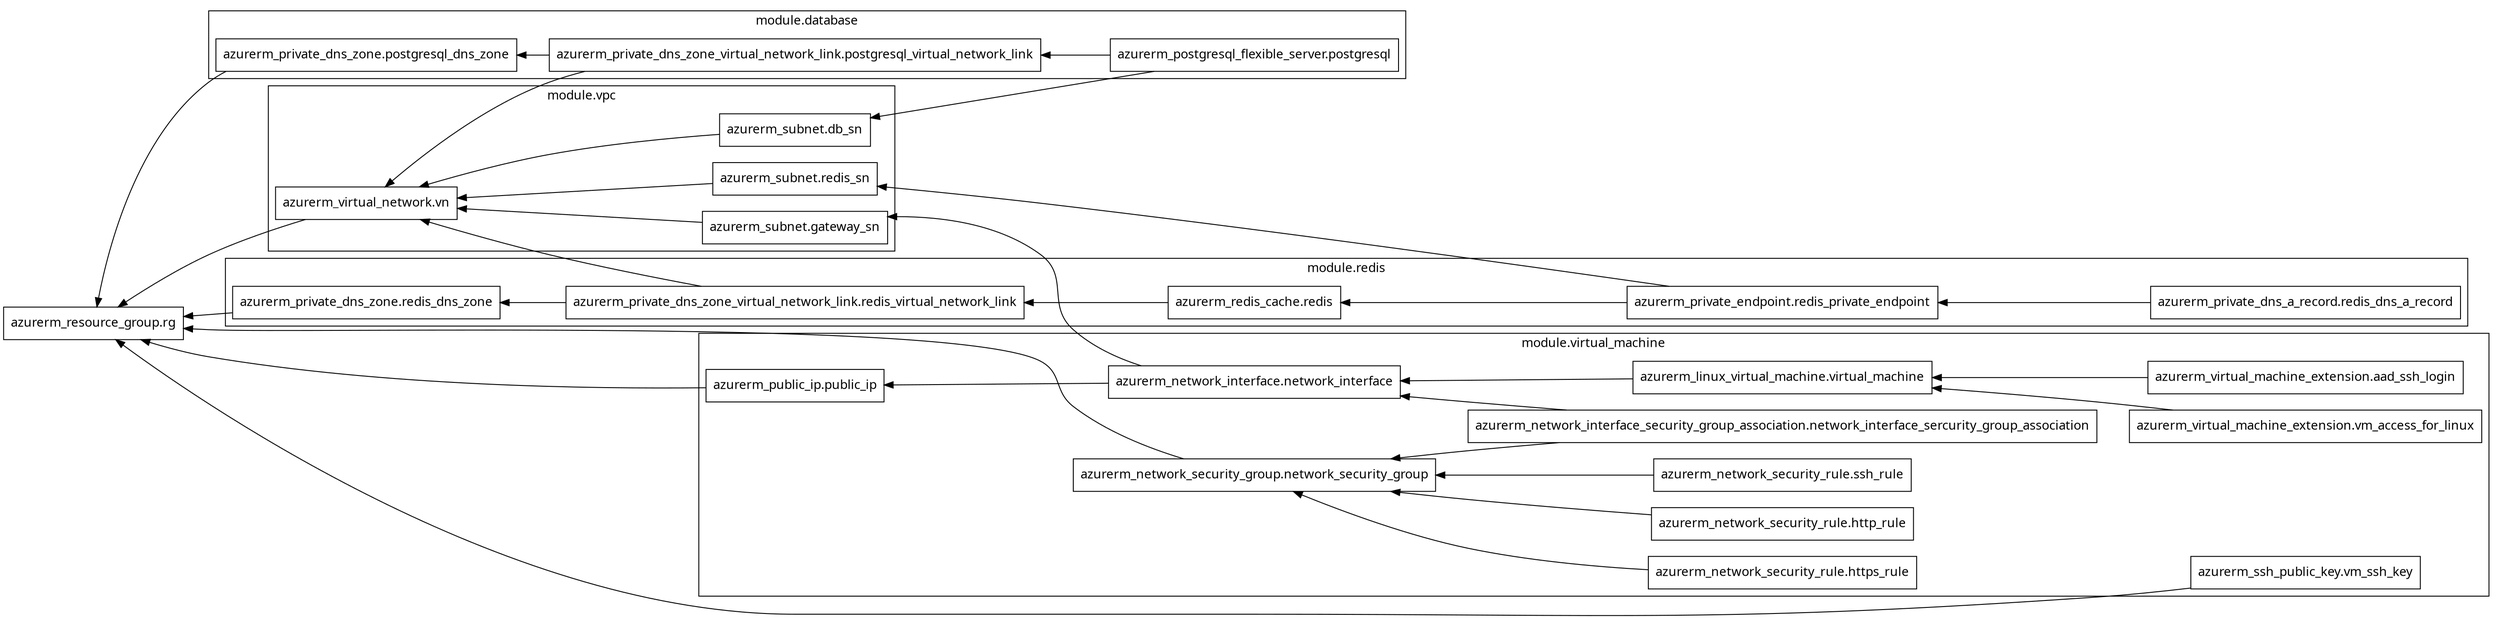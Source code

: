 digraph G {
  rankdir = "RL";
  node [shape = rect, fontname = "sans-serif"];
  "azurerm_resource_group.rg" [label="azurerm_resource_group.rg"];
  subgraph "cluster_module.database" {
    label = "module.database"
    fontname = "sans-serif"
    "module.database.azurerm_postgresql_flexible_server.postgresql" [label="azurerm_postgresql_flexible_server.postgresql"];
    "module.database.azurerm_private_dns_zone.postgresql_dns_zone" [label="azurerm_private_dns_zone.postgresql_dns_zone"];
    "module.database.azurerm_private_dns_zone_virtual_network_link.postgresql_virtual_network_link" [label="azurerm_private_dns_zone_virtual_network_link.postgresql_virtual_network_link"];
  }
  subgraph "cluster_module.redis" {
    label = "module.redis"
    fontname = "sans-serif"
    "module.redis.azurerm_private_dns_a_record.redis_dns_a_record" [label="azurerm_private_dns_a_record.redis_dns_a_record"];
    "module.redis.azurerm_private_dns_zone.redis_dns_zone" [label="azurerm_private_dns_zone.redis_dns_zone"];
    "module.redis.azurerm_private_dns_zone_virtual_network_link.redis_virtual_network_link" [label="azurerm_private_dns_zone_virtual_network_link.redis_virtual_network_link"];
    "module.redis.azurerm_private_endpoint.redis_private_endpoint" [label="azurerm_private_endpoint.redis_private_endpoint"];
    "module.redis.azurerm_redis_cache.redis" [label="azurerm_redis_cache.redis"];
  }
  subgraph "cluster_module.virtual_machine" {
    label = "module.virtual_machine"
    fontname = "sans-serif"
    "module.virtual_machine.azurerm_linux_virtual_machine.virtual_machine" [label="azurerm_linux_virtual_machine.virtual_machine"];
    "module.virtual_machine.azurerm_network_interface.network_interface" [label="azurerm_network_interface.network_interface"];
    "module.virtual_machine.azurerm_network_interface_security_group_association.network_interface_sercurity_group_association" [label="azurerm_network_interface_security_group_association.network_interface_sercurity_group_association"];
    "module.virtual_machine.azurerm_network_security_group.network_security_group" [label="azurerm_network_security_group.network_security_group"];
    "module.virtual_machine.azurerm_network_security_rule.http_rule" [label="azurerm_network_security_rule.http_rule"];
    "module.virtual_machine.azurerm_network_security_rule.https_rule" [label="azurerm_network_security_rule.https_rule"];
    "module.virtual_machine.azurerm_network_security_rule.ssh_rule" [label="azurerm_network_security_rule.ssh_rule"];
    "module.virtual_machine.azurerm_public_ip.public_ip" [label="azurerm_public_ip.public_ip"];
    "module.virtual_machine.azurerm_ssh_public_key.vm_ssh_key" [label="azurerm_ssh_public_key.vm_ssh_key"];
    "module.virtual_machine.azurerm_virtual_machine_extension.aad_ssh_login" [label="azurerm_virtual_machine_extension.aad_ssh_login"];
    "module.virtual_machine.azurerm_virtual_machine_extension.vm_access_for_linux" [label="azurerm_virtual_machine_extension.vm_access_for_linux"];
  }
  subgraph "cluster_module.vpc" {
    label = "module.vpc"
    fontname = "sans-serif"
    "module.vpc.azurerm_subnet.db_sn" [label="azurerm_subnet.db_sn"];
    "module.vpc.azurerm_subnet.gateway_sn" [label="azurerm_subnet.gateway_sn"];
    "module.vpc.azurerm_subnet.redis_sn" [label="azurerm_subnet.redis_sn"];
    "module.vpc.azurerm_virtual_network.vn" [label="azurerm_virtual_network.vn"];
  }
  "module.database.azurerm_postgresql_flexible_server.postgresql" -> "module.database.azurerm_private_dns_zone_virtual_network_link.postgresql_virtual_network_link";
  "module.database.azurerm_postgresql_flexible_server.postgresql" -> "module.vpc.azurerm_subnet.db_sn";
  "module.database.azurerm_private_dns_zone.postgresql_dns_zone" -> "azurerm_resource_group.rg";
  "module.database.azurerm_private_dns_zone_virtual_network_link.postgresql_virtual_network_link" -> "module.database.azurerm_private_dns_zone.postgresql_dns_zone";
  "module.database.azurerm_private_dns_zone_virtual_network_link.postgresql_virtual_network_link" -> "module.vpc.azurerm_virtual_network.vn";
  "module.redis.azurerm_private_dns_a_record.redis_dns_a_record" -> "module.redis.azurerm_private_endpoint.redis_private_endpoint";
  "module.redis.azurerm_private_dns_zone.redis_dns_zone" -> "azurerm_resource_group.rg";
  "module.redis.azurerm_private_dns_zone_virtual_network_link.redis_virtual_network_link" -> "module.redis.azurerm_private_dns_zone.redis_dns_zone";
  "module.redis.azurerm_private_dns_zone_virtual_network_link.redis_virtual_network_link" -> "module.vpc.azurerm_virtual_network.vn";
  "module.redis.azurerm_private_endpoint.redis_private_endpoint" -> "module.redis.azurerm_redis_cache.redis";
  "module.redis.azurerm_private_endpoint.redis_private_endpoint" -> "module.vpc.azurerm_subnet.redis_sn";
  "module.redis.azurerm_redis_cache.redis" -> "module.redis.azurerm_private_dns_zone_virtual_network_link.redis_virtual_network_link";
  "module.virtual_machine.azurerm_linux_virtual_machine.virtual_machine" -> "module.virtual_machine.azurerm_network_interface.network_interface";
  "module.virtual_machine.azurerm_network_interface.network_interface" -> "module.virtual_machine.azurerm_public_ip.public_ip";
  "module.virtual_machine.azurerm_network_interface.network_interface" -> "module.vpc.azurerm_subnet.gateway_sn";
  "module.virtual_machine.azurerm_network_interface_security_group_association.network_interface_sercurity_group_association" -> "module.virtual_machine.azurerm_network_interface.network_interface";
  "module.virtual_machine.azurerm_network_interface_security_group_association.network_interface_sercurity_group_association" -> "module.virtual_machine.azurerm_network_security_group.network_security_group";
  "module.virtual_machine.azurerm_network_security_group.network_security_group" -> "azurerm_resource_group.rg";
  "module.virtual_machine.azurerm_network_security_rule.http_rule" -> "module.virtual_machine.azurerm_network_security_group.network_security_group";
  "module.virtual_machine.azurerm_network_security_rule.https_rule" -> "module.virtual_machine.azurerm_network_security_group.network_security_group";
  "module.virtual_machine.azurerm_network_security_rule.ssh_rule" -> "module.virtual_machine.azurerm_network_security_group.network_security_group";
  "module.virtual_machine.azurerm_public_ip.public_ip" -> "azurerm_resource_group.rg";
  "module.virtual_machine.azurerm_ssh_public_key.vm_ssh_key" -> "azurerm_resource_group.rg";
  "module.virtual_machine.azurerm_virtual_machine_extension.aad_ssh_login" -> "module.virtual_machine.azurerm_linux_virtual_machine.virtual_machine";
  "module.virtual_machine.azurerm_virtual_machine_extension.vm_access_for_linux" -> "module.virtual_machine.azurerm_linux_virtual_machine.virtual_machine";
  "module.vpc.azurerm_subnet.db_sn" -> "module.vpc.azurerm_virtual_network.vn";
  "module.vpc.azurerm_subnet.gateway_sn" -> "module.vpc.azurerm_virtual_network.vn";
  "module.vpc.azurerm_subnet.redis_sn" -> "module.vpc.azurerm_virtual_network.vn";
  "module.vpc.azurerm_virtual_network.vn" -> "azurerm_resource_group.rg";
}